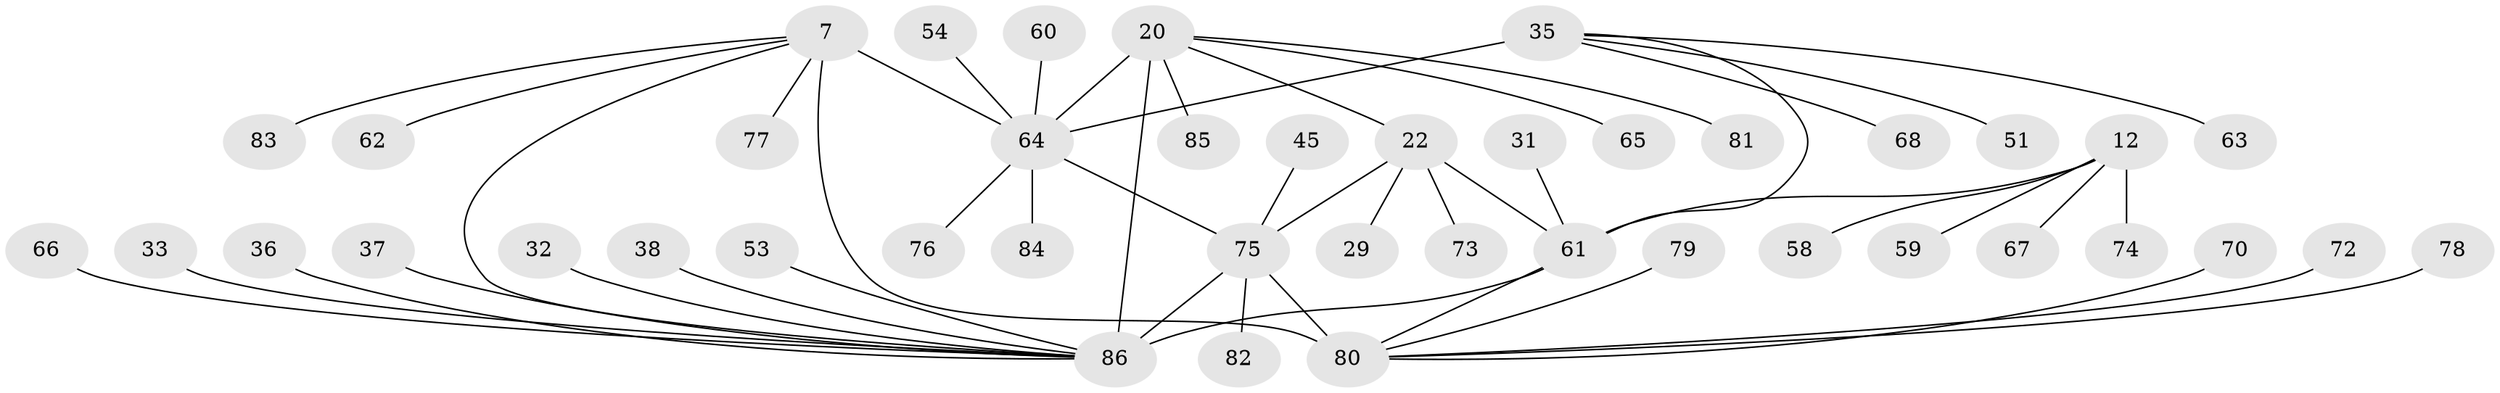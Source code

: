 // original degree distribution, {5: 0.03488372093023256, 8: 0.046511627906976744, 6: 0.06976744186046512, 7: 0.023255813953488372, 9: 0.023255813953488372, 4: 0.011627906976744186, 14: 0.011627906976744186, 10: 0.011627906976744186, 1: 0.5813953488372093, 2: 0.1511627906976744, 3: 0.03488372093023256}
// Generated by graph-tools (version 1.1) at 2025/56/03/09/25 04:56:00]
// undirected, 43 vertices, 49 edges
graph export_dot {
graph [start="1"]
  node [color=gray90,style=filled];
  7 [super="+5"];
  12 [super="+11"];
  20 [super="+19"];
  22 [super="+3"];
  29;
  31;
  32;
  33;
  35 [super="+15"];
  36;
  37;
  38;
  45;
  51;
  53;
  54;
  58;
  59;
  60;
  61 [super="+26"];
  62;
  63 [super="+47"];
  64 [super="+16+50+21+23+27+40+42+44+46"];
  65;
  66;
  67;
  68 [super="+25"];
  70 [super="+69"];
  72;
  73 [super="+56+57"];
  74;
  75 [super="+39+4"];
  76;
  77;
  78;
  79;
  80 [super="+24+8+48+49+52+55"];
  81;
  82;
  83;
  84;
  85;
  86 [super="+71+18+28+30"];
  7 -- 62;
  7 -- 83;
  7 -- 64 [weight=2];
  7 -- 77;
  7 -- 86;
  7 -- 80 [weight=4];
  12 -- 58;
  12 -- 74;
  12 -- 67;
  12 -- 59;
  12 -- 61 [weight=4];
  20 -- 65;
  20 -- 81;
  20 -- 85;
  20 -- 64 [weight=2];
  20 -- 86 [weight=4];
  20 -- 22;
  22 -- 73;
  22 -- 75 [weight=4];
  22 -- 29;
  22 -- 61;
  31 -- 61;
  32 -- 86;
  33 -- 86;
  35 -- 64 [weight=4];
  35 -- 68;
  35 -- 51;
  35 -- 63;
  35 -- 61;
  36 -- 86;
  37 -- 86;
  38 -- 86;
  45 -- 75;
  53 -- 86;
  54 -- 64;
  60 -- 64;
  61 -- 80;
  61 -- 86 [weight=2];
  64 -- 76;
  64 -- 84;
  64 -- 75;
  66 -- 86;
  70 -- 80;
  72 -- 80;
  75 -- 86 [weight=4];
  75 -- 80 [weight=2];
  75 -- 82;
  78 -- 80;
  79 -- 80;
}
